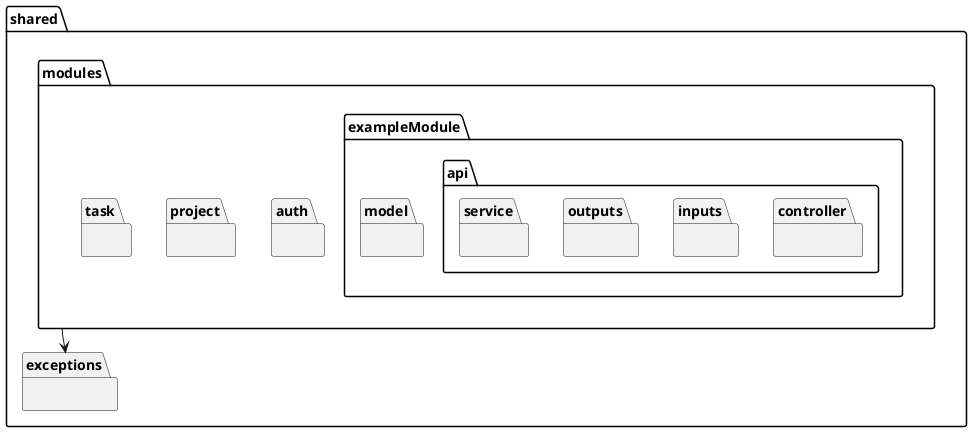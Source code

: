 @startuml
package "shared" {
    package "exceptions" {
    }

    package "modules" {
        package "auth" {
        }
        package "project" {
        }
        package "task" {
        }
        package "exampleModule" {
            package "api" {
                package "controller" {
                }
                package "inputs" {
                }
                package "outputs" {
                }
                package "service" {
                }
            }
            package "model" {
            }
        }
    }
}

modules --> exceptions

@enduml